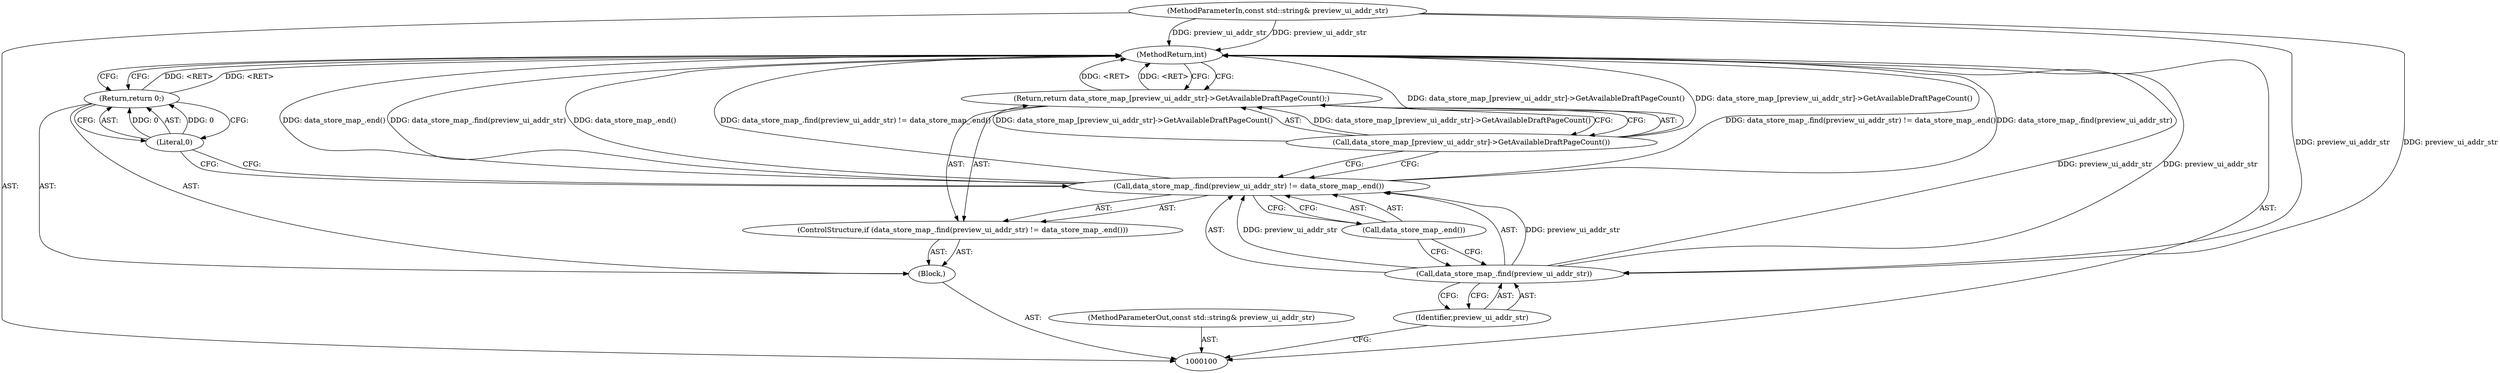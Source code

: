 digraph "1_Chrome_116d0963cadfbf55ef2ec3d13781987c4d80517a_0" {
"1000112" [label="(MethodReturn,int)"];
"1000101" [label="(MethodParameterIn,const std::string& preview_ui_addr_str)"];
"1000132" [label="(MethodParameterOut,const std::string& preview_ui_addr_str)"];
"1000102" [label="(Block,)"];
"1000103" [label="(ControlStructure,if (data_store_map_.find(preview_ui_addr_str) != data_store_map_.end()))"];
"1000106" [label="(Identifier,preview_ui_addr_str)"];
"1000107" [label="(Call,data_store_map_.end())"];
"1000104" [label="(Call,data_store_map_.find(preview_ui_addr_str) != data_store_map_.end())"];
"1000105" [label="(Call,data_store_map_.find(preview_ui_addr_str))"];
"1000109" [label="(Call,data_store_map_[preview_ui_addr_str]->GetAvailableDraftPageCount())"];
"1000108" [label="(Return,return data_store_map_[preview_ui_addr_str]->GetAvailableDraftPageCount();)"];
"1000110" [label="(Return,return 0;)"];
"1000111" [label="(Literal,0)"];
"1000112" -> "1000100"  [label="AST: "];
"1000112" -> "1000108"  [label="CFG: "];
"1000112" -> "1000110"  [label="CFG: "];
"1000108" -> "1000112"  [label="DDG: <RET>"];
"1000104" -> "1000112"  [label="DDG: data_store_map_.end()"];
"1000104" -> "1000112"  [label="DDG: data_store_map_.find(preview_ui_addr_str) != data_store_map_.end()"];
"1000104" -> "1000112"  [label="DDG: data_store_map_.find(preview_ui_addr_str)"];
"1000101" -> "1000112"  [label="DDG: preview_ui_addr_str"];
"1000105" -> "1000112"  [label="DDG: preview_ui_addr_str"];
"1000109" -> "1000112"  [label="DDG: data_store_map_[preview_ui_addr_str]->GetAvailableDraftPageCount()"];
"1000110" -> "1000112"  [label="DDG: <RET>"];
"1000101" -> "1000100"  [label="AST: "];
"1000101" -> "1000112"  [label="DDG: preview_ui_addr_str"];
"1000101" -> "1000105"  [label="DDG: preview_ui_addr_str"];
"1000132" -> "1000100"  [label="AST: "];
"1000102" -> "1000100"  [label="AST: "];
"1000103" -> "1000102"  [label="AST: "];
"1000110" -> "1000102"  [label="AST: "];
"1000103" -> "1000102"  [label="AST: "];
"1000104" -> "1000103"  [label="AST: "];
"1000108" -> "1000103"  [label="AST: "];
"1000106" -> "1000105"  [label="AST: "];
"1000106" -> "1000100"  [label="CFG: "];
"1000105" -> "1000106"  [label="CFG: "];
"1000107" -> "1000104"  [label="AST: "];
"1000107" -> "1000105"  [label="CFG: "];
"1000104" -> "1000107"  [label="CFG: "];
"1000104" -> "1000103"  [label="AST: "];
"1000104" -> "1000107"  [label="CFG: "];
"1000105" -> "1000104"  [label="AST: "];
"1000107" -> "1000104"  [label="AST: "];
"1000109" -> "1000104"  [label="CFG: "];
"1000111" -> "1000104"  [label="CFG: "];
"1000104" -> "1000112"  [label="DDG: data_store_map_.end()"];
"1000104" -> "1000112"  [label="DDG: data_store_map_.find(preview_ui_addr_str) != data_store_map_.end()"];
"1000104" -> "1000112"  [label="DDG: data_store_map_.find(preview_ui_addr_str)"];
"1000105" -> "1000104"  [label="DDG: preview_ui_addr_str"];
"1000105" -> "1000104"  [label="AST: "];
"1000105" -> "1000106"  [label="CFG: "];
"1000106" -> "1000105"  [label="AST: "];
"1000107" -> "1000105"  [label="CFG: "];
"1000105" -> "1000112"  [label="DDG: preview_ui_addr_str"];
"1000105" -> "1000104"  [label="DDG: preview_ui_addr_str"];
"1000101" -> "1000105"  [label="DDG: preview_ui_addr_str"];
"1000109" -> "1000108"  [label="AST: "];
"1000109" -> "1000104"  [label="CFG: "];
"1000108" -> "1000109"  [label="CFG: "];
"1000109" -> "1000112"  [label="DDG: data_store_map_[preview_ui_addr_str]->GetAvailableDraftPageCount()"];
"1000109" -> "1000108"  [label="DDG: data_store_map_[preview_ui_addr_str]->GetAvailableDraftPageCount()"];
"1000108" -> "1000103"  [label="AST: "];
"1000108" -> "1000109"  [label="CFG: "];
"1000109" -> "1000108"  [label="AST: "];
"1000112" -> "1000108"  [label="CFG: "];
"1000108" -> "1000112"  [label="DDG: <RET>"];
"1000109" -> "1000108"  [label="DDG: data_store_map_[preview_ui_addr_str]->GetAvailableDraftPageCount()"];
"1000110" -> "1000102"  [label="AST: "];
"1000110" -> "1000111"  [label="CFG: "];
"1000111" -> "1000110"  [label="AST: "];
"1000112" -> "1000110"  [label="CFG: "];
"1000110" -> "1000112"  [label="DDG: <RET>"];
"1000111" -> "1000110"  [label="DDG: 0"];
"1000111" -> "1000110"  [label="AST: "];
"1000111" -> "1000104"  [label="CFG: "];
"1000110" -> "1000111"  [label="CFG: "];
"1000111" -> "1000110"  [label="DDG: 0"];
}
